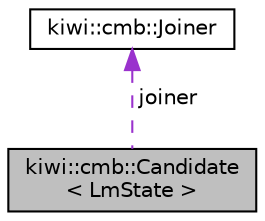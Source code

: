 digraph "kiwi::cmb::Candidate&lt; LmState &gt;"
{
 // LATEX_PDF_SIZE
  edge [fontname="Helvetica",fontsize="10",labelfontname="Helvetica",labelfontsize="10"];
  node [fontname="Helvetica",fontsize="10",shape=record];
  Node1 [label="kiwi::cmb::Candidate\l\< LmState \>",height=0.2,width=0.4,color="black", fillcolor="grey75", style="filled", fontcolor="black",tooltip=" "];
  Node2 -> Node1 [dir="back",color="darkorchid3",fontsize="10",style="dashed",label=" joiner" ,fontname="Helvetica"];
  Node2 [label="kiwi::cmb::Joiner",height=0.2,width=0.4,color="black", fillcolor="white", style="filled",URL="$classkiwi_1_1cmb_1_1Joiner.html",tooltip=" "];
}
